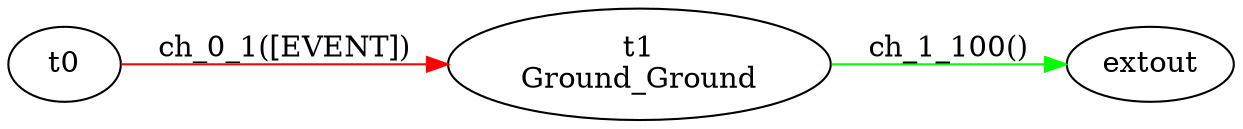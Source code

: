 digraph csp {
	graph [rankdir=LR];
	Ground_Ground	 [label="t1\nGround_Ground"];
	t0 -> Ground_Ground	 [color=red,
		label="ch_0_1([EVENT])"];
	extout	 [label=extout];
	Ground_Ground -> extout	 [color=green,
		label="ch_1_100()"];
}
